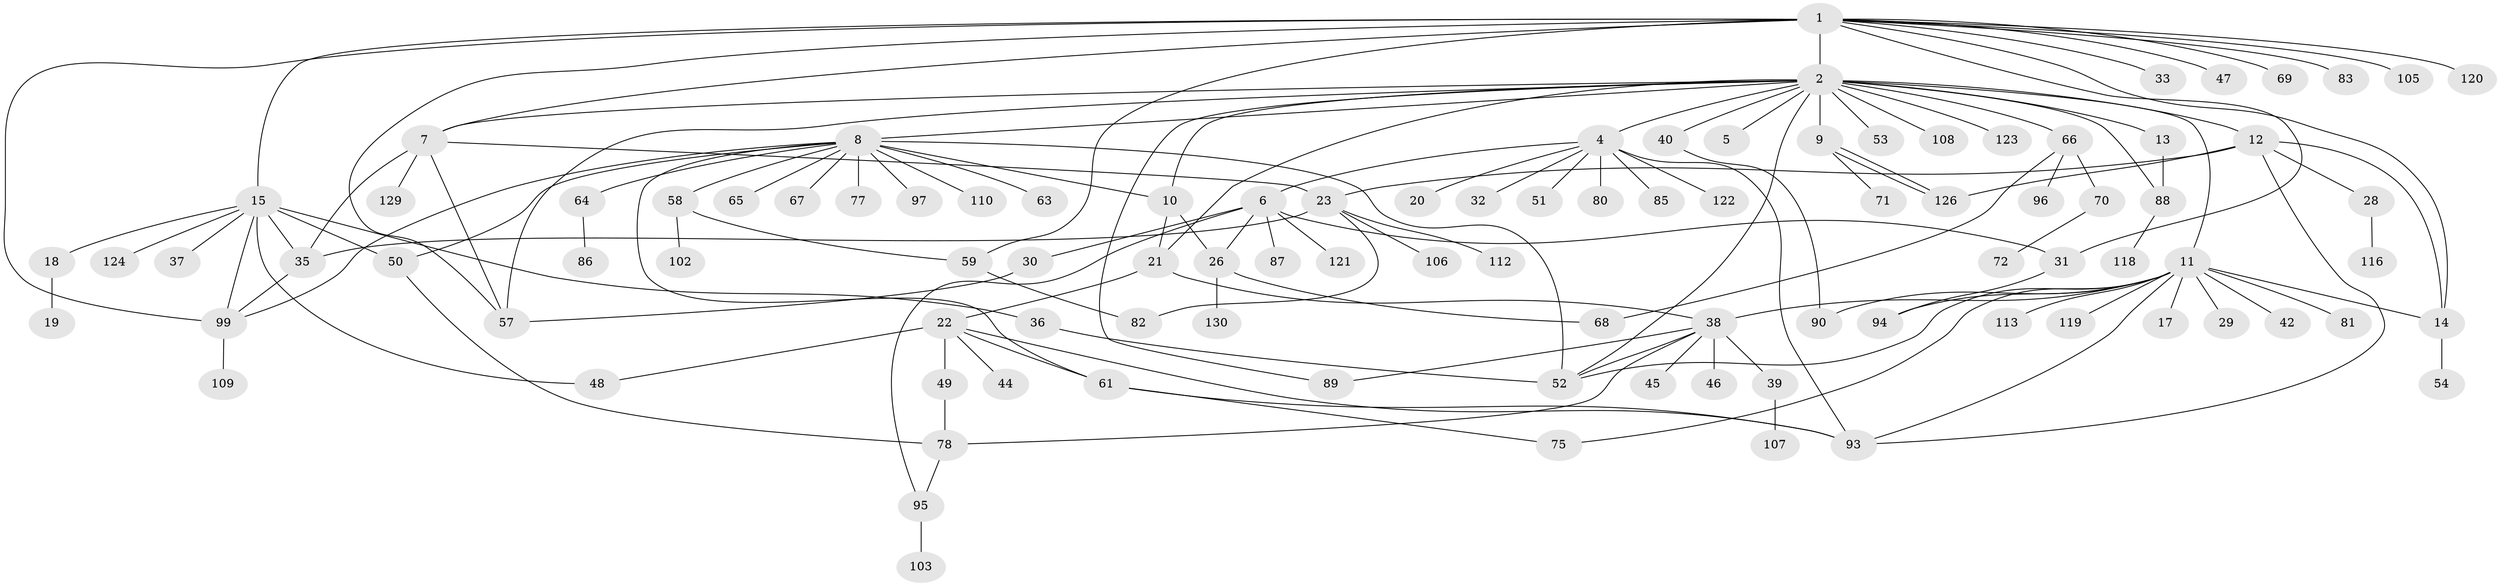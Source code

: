 // original degree distribution, {10: 0.015384615384615385, 7: 0.03076923076923077, 19: 0.007692307692307693, 9: 0.015384615384615385, 1: 0.47692307692307695, 8: 0.015384615384615385, 4: 0.046153846153846156, 12: 0.007692307692307693, 6: 0.007692307692307693, 2: 0.18461538461538463, 3: 0.11538461538461539, 5: 0.06923076923076923, 11: 0.007692307692307693}
// Generated by graph-tools (version 1.1) at 2025/41/03/06/25 10:41:51]
// undirected, 100 vertices, 140 edges
graph export_dot {
graph [start="1"]
  node [color=gray90,style=filled];
  1 [super="+25"];
  2 [super="+3"];
  4 [super="+34"];
  5;
  6 [super="+127"];
  7 [super="+84"];
  8 [super="+27"];
  9 [super="+56"];
  10;
  11 [super="+55"];
  12;
  13;
  14 [super="+41"];
  15 [super="+16"];
  17;
  18;
  19;
  20;
  21 [super="+91"];
  22 [super="+24"];
  23 [super="+60"];
  26 [super="+73"];
  28 [super="+128"];
  29;
  30 [super="+79"];
  31;
  32;
  33;
  35 [super="+98"];
  36;
  37;
  38 [super="+43"];
  39;
  40;
  42;
  44;
  45;
  46;
  47;
  48;
  49 [super="+104"];
  50;
  51 [super="+125"];
  52 [super="+92"];
  53 [super="+62"];
  54;
  57 [super="+74"];
  58;
  59 [super="+76"];
  61 [super="+117"];
  63;
  64;
  65;
  66 [super="+114"];
  67;
  68;
  69;
  70;
  71;
  72;
  75;
  77;
  78;
  80;
  81;
  82;
  83;
  85;
  86;
  87 [super="+111"];
  88 [super="+101"];
  89;
  90;
  93;
  94;
  95 [super="+100"];
  96;
  97;
  99 [super="+115"];
  102;
  103;
  105;
  106;
  107;
  108;
  109;
  110;
  112;
  113;
  116;
  118;
  119;
  120;
  121;
  122;
  123;
  124;
  126;
  129;
  130;
  1 -- 2 [weight=3];
  1 -- 7;
  1 -- 14;
  1 -- 15 [weight=2];
  1 -- 33;
  1 -- 47;
  1 -- 83;
  1 -- 99;
  1 -- 69;
  1 -- 105;
  1 -- 120;
  1 -- 57;
  1 -- 31;
  1 -- 59;
  2 -- 5;
  2 -- 11;
  2 -- 88 [weight=2];
  2 -- 123;
  2 -- 8 [weight=2];
  2 -- 66;
  2 -- 4;
  2 -- 7;
  2 -- 9;
  2 -- 10;
  2 -- 12;
  2 -- 13;
  2 -- 21;
  2 -- 89;
  2 -- 40;
  2 -- 108;
  2 -- 53;
  2 -- 57;
  2 -- 52;
  4 -- 6;
  4 -- 20;
  4 -- 32;
  4 -- 80;
  4 -- 85;
  4 -- 93;
  4 -- 122;
  4 -- 51;
  6 -- 26;
  6 -- 30;
  6 -- 31;
  6 -- 87;
  6 -- 95;
  6 -- 121;
  7 -- 23;
  7 -- 129;
  7 -- 57;
  7 -- 35;
  8 -- 10;
  8 -- 61;
  8 -- 63;
  8 -- 65;
  8 -- 110;
  8 -- 64;
  8 -- 97;
  8 -- 67;
  8 -- 99;
  8 -- 77;
  8 -- 50;
  8 -- 52;
  8 -- 58;
  9 -- 126;
  9 -- 126;
  9 -- 71;
  10 -- 21;
  10 -- 26;
  11 -- 17;
  11 -- 29;
  11 -- 38;
  11 -- 42;
  11 -- 52;
  11 -- 75;
  11 -- 90;
  11 -- 93;
  11 -- 113;
  11 -- 119;
  11 -- 81;
  11 -- 94;
  11 -- 14;
  12 -- 14;
  12 -- 28;
  12 -- 93;
  12 -- 126;
  12 -- 23;
  13 -- 88;
  14 -- 54;
  15 -- 36;
  15 -- 50;
  15 -- 35;
  15 -- 99;
  15 -- 37;
  15 -- 48;
  15 -- 18;
  15 -- 124;
  18 -- 19;
  21 -- 22;
  21 -- 38;
  22 -- 44;
  22 -- 61;
  22 -- 93;
  22 -- 48;
  22 -- 49;
  23 -- 82;
  23 -- 112;
  23 -- 35;
  23 -- 106;
  26 -- 68;
  26 -- 130;
  28 -- 116;
  30 -- 57;
  31 -- 94;
  35 -- 99;
  36 -- 52;
  38 -- 39;
  38 -- 45;
  38 -- 46;
  38 -- 52;
  38 -- 78;
  38 -- 89;
  39 -- 107;
  40 -- 90;
  49 -- 78;
  50 -- 78;
  58 -- 59;
  58 -- 102;
  59 -- 82;
  61 -- 75;
  61 -- 93;
  64 -- 86;
  66 -- 68;
  66 -- 70;
  66 -- 96;
  70 -- 72;
  78 -- 95;
  88 -- 118;
  95 -- 103;
  99 -- 109;
}
